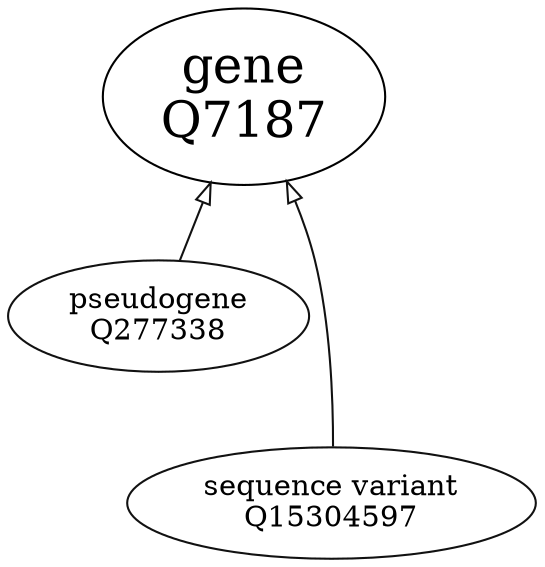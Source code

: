 strict digraph {
	graph [nodesep=0.1,
		rankdir=BT,
		ranksep=0.5
	];
	"gene
Q7187"	[fontsize=24];
	"pseudogene
Q277338"	[color="#111111"];
	"pseudogene
Q277338" -> "gene
Q7187"	[arrowhead=o,
		color="#111111",
		minlen=1];
	"sequence variant
Q15304597"	[color="#111111"];
	"sequence variant
Q15304597" -> "gene
Q7187"	[arrowhead=o,
		color="#111111",
		minlen=2];
}
